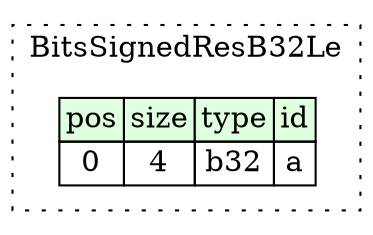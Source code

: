 digraph {
	rankdir=LR;
	node [shape=plaintext];
	subgraph cluster__bits_signed_res_b32_le {
		label="BitsSignedResB32Le";
		graph[style=dotted];

		bits_signed_res_b32_le__seq [label=<<TABLE BORDER="0" CELLBORDER="1" CELLSPACING="0">
			<TR><TD BGCOLOR="#E0FFE0">pos</TD><TD BGCOLOR="#E0FFE0">size</TD><TD BGCOLOR="#E0FFE0">type</TD><TD BGCOLOR="#E0FFE0">id</TD></TR>
			<TR><TD PORT="a_pos">0</TD><TD PORT="a_size">4</TD><TD>b32</TD><TD PORT="a_type">a</TD></TR>
		</TABLE>>];
	}
}
